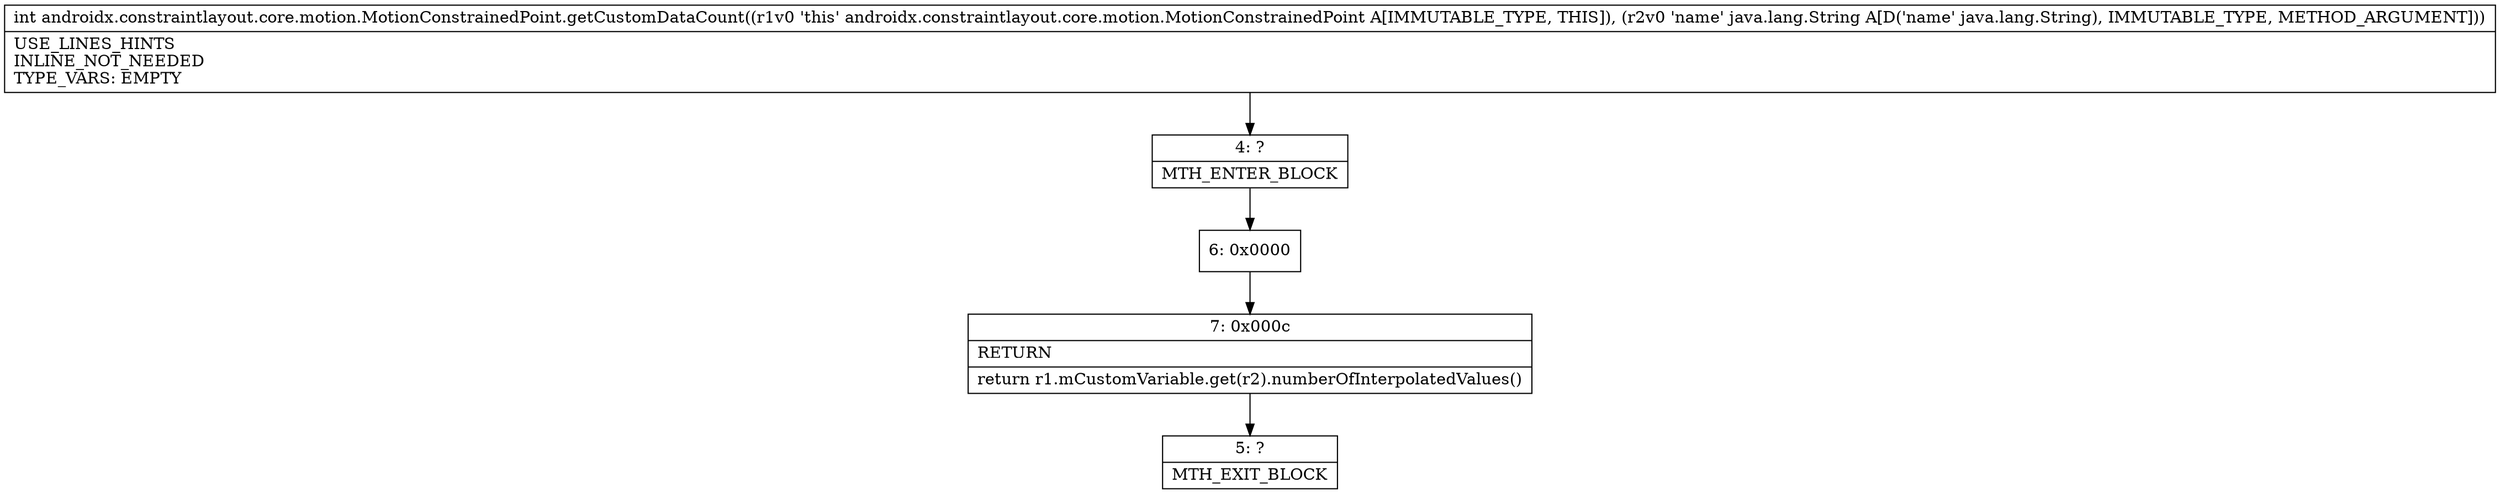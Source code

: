 digraph "CFG forandroidx.constraintlayout.core.motion.MotionConstrainedPoint.getCustomDataCount(Ljava\/lang\/String;)I" {
Node_4 [shape=record,label="{4\:\ ?|MTH_ENTER_BLOCK\l}"];
Node_6 [shape=record,label="{6\:\ 0x0000}"];
Node_7 [shape=record,label="{7\:\ 0x000c|RETURN\l|return r1.mCustomVariable.get(r2).numberOfInterpolatedValues()\l}"];
Node_5 [shape=record,label="{5\:\ ?|MTH_EXIT_BLOCK\l}"];
MethodNode[shape=record,label="{int androidx.constraintlayout.core.motion.MotionConstrainedPoint.getCustomDataCount((r1v0 'this' androidx.constraintlayout.core.motion.MotionConstrainedPoint A[IMMUTABLE_TYPE, THIS]), (r2v0 'name' java.lang.String A[D('name' java.lang.String), IMMUTABLE_TYPE, METHOD_ARGUMENT]))  | USE_LINES_HINTS\lINLINE_NOT_NEEDED\lTYPE_VARS: EMPTY\l}"];
MethodNode -> Node_4;Node_4 -> Node_6;
Node_6 -> Node_7;
Node_7 -> Node_5;
}


